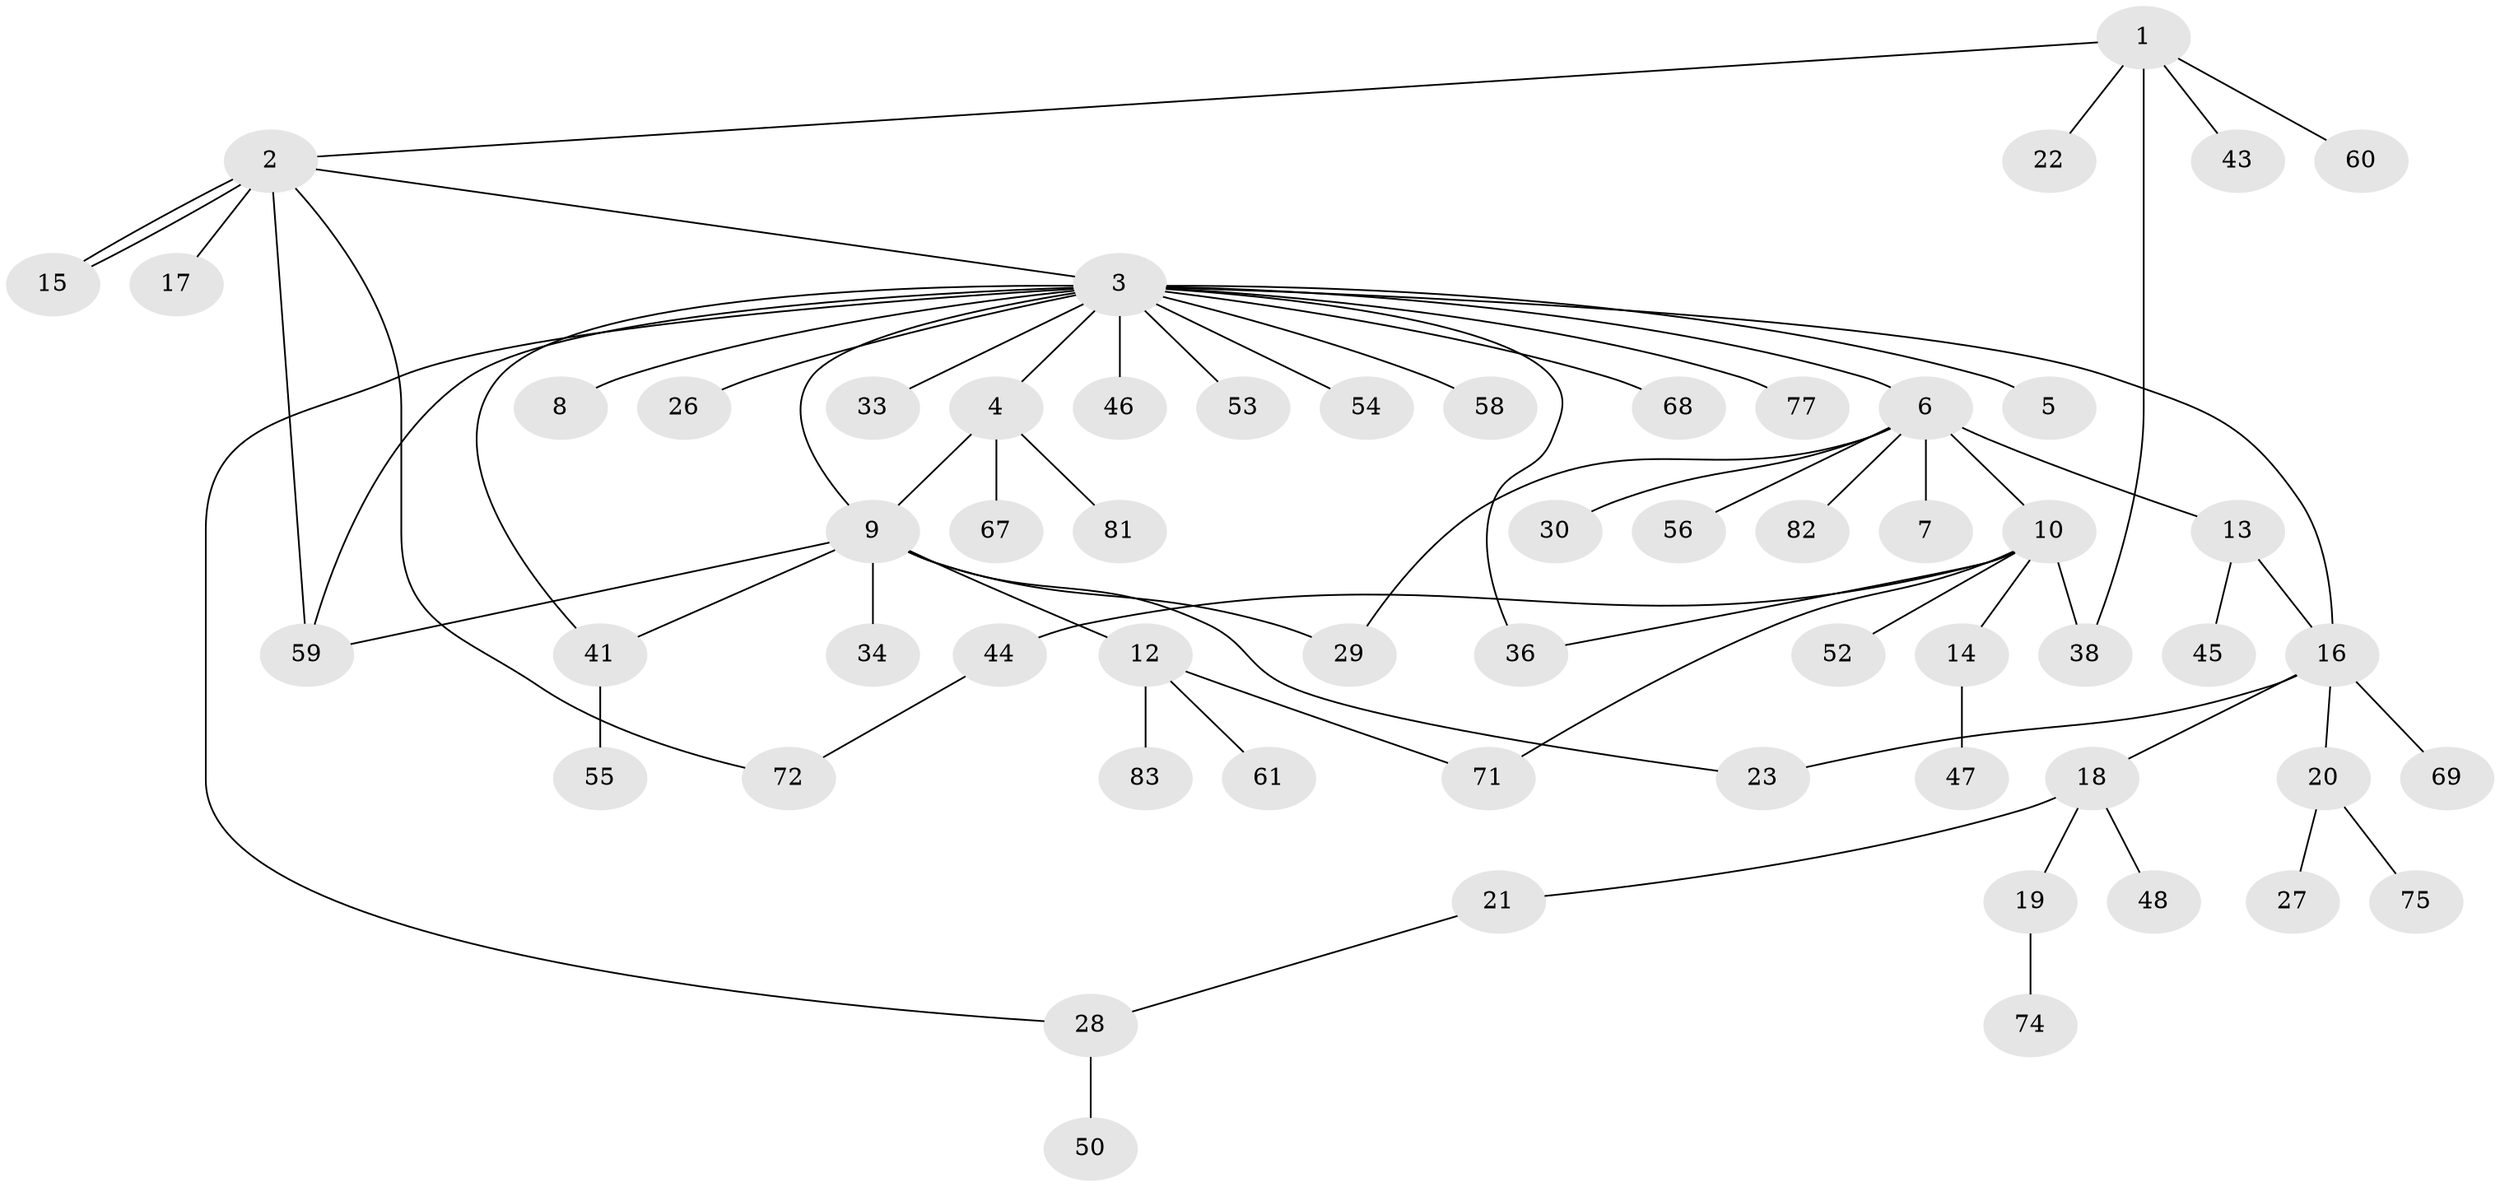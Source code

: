 // Generated by graph-tools (version 1.1) at 2025/23/03/03/25 07:23:51]
// undirected, 59 vertices, 71 edges
graph export_dot {
graph [start="1"]
  node [color=gray90,style=filled];
  1 [super="+49"];
  2 [super="+25"];
  3 [super="+11"];
  4 [super="+42"];
  5;
  6 [super="+24"];
  7 [super="+65"];
  8;
  9 [super="+31"];
  10 [super="+35"];
  12 [super="+39"];
  13 [super="+76"];
  14;
  15;
  16 [super="+78"];
  17 [super="+79"];
  18 [super="+32"];
  19;
  20 [super="+51"];
  21;
  22;
  23 [super="+66"];
  26;
  27 [super="+37"];
  28 [super="+63"];
  29 [super="+40"];
  30 [super="+64"];
  33;
  34;
  36;
  38 [super="+62"];
  41;
  43;
  44 [super="+73"];
  45;
  46;
  47 [super="+57"];
  48;
  50;
  52;
  53;
  54;
  55;
  56;
  58;
  59 [super="+80"];
  60;
  61;
  67 [super="+70"];
  68;
  69;
  71;
  72;
  74;
  75;
  77;
  81;
  82;
  83;
  1 -- 2;
  1 -- 22;
  1 -- 38;
  1 -- 43;
  1 -- 60;
  2 -- 3;
  2 -- 15;
  2 -- 15;
  2 -- 17;
  2 -- 59;
  2 -- 72;
  3 -- 4;
  3 -- 5;
  3 -- 6;
  3 -- 8;
  3 -- 9;
  3 -- 16;
  3 -- 26;
  3 -- 28;
  3 -- 33;
  3 -- 36;
  3 -- 41;
  3 -- 46;
  3 -- 53;
  3 -- 58;
  3 -- 59;
  3 -- 68;
  3 -- 77;
  3 -- 54;
  4 -- 81;
  4 -- 9;
  4 -- 67;
  6 -- 7;
  6 -- 10;
  6 -- 13;
  6 -- 29;
  6 -- 56;
  6 -- 82;
  6 -- 30;
  9 -- 12;
  9 -- 23;
  9 -- 34;
  9 -- 41;
  9 -- 59;
  9 -- 29;
  10 -- 14;
  10 -- 36;
  10 -- 44;
  10 -- 52;
  10 -- 71;
  10 -- 38;
  12 -- 61;
  12 -- 71;
  12 -- 83;
  13 -- 16;
  13 -- 45;
  14 -- 47;
  16 -- 18;
  16 -- 20;
  16 -- 23;
  16 -- 69;
  18 -- 19;
  18 -- 21;
  18 -- 48;
  19 -- 74;
  20 -- 27;
  20 -- 75;
  21 -- 28;
  28 -- 50;
  41 -- 55;
  44 -- 72;
}
